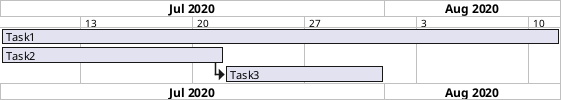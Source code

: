 @startgantt

printscale weekly with calendar date zoom 4

Project starts at 2020/07/08
[Task1] lasts 5 weeks
[Task2] lasts 2 weeks
then [Task3] lasts 10 days

@endgantt